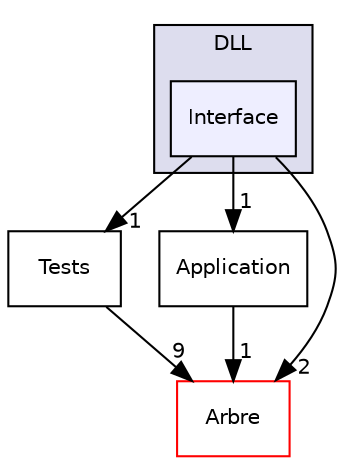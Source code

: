digraph "DLL/Interface" {
  compound=true
  node [ fontsize="10", fontname="Helvetica"];
  edge [ labelfontsize="10", labelfontname="Helvetica"];
  subgraph clusterdir_8f231bbbd90d174e51ca0653d136090e {
    graph [ bgcolor="#ddddee", pencolor="black", label="DLL" fontname="Helvetica", fontsize="10", URL="dir_8f231bbbd90d174e51ca0653d136090e.html"]
  dir_61690e5f703465734d629f68e7c0a37a [shape=box, label="Interface", style="filled", fillcolor="#eeeeff", pencolor="black", URL="dir_61690e5f703465734d629f68e7c0a37a.html"];
  }
  dir_8de835cac9bfe0ea239a73fba13ce259 [shape=box label="Tests" URL="dir_8de835cac9bfe0ea239a73fba13ce259.html"];
  dir_91dff54cac5da9924a0b9839a2e4c127 [shape=box label="Application" URL="dir_91dff54cac5da9924a0b9839a2e4c127.html"];
  dir_f9961c367f89cf83b005a4e7d2eeec99 [shape=box label="Arbre" fillcolor="white" style="filled" color="red" URL="dir_f9961c367f89cf83b005a4e7d2eeec99.html"];
  dir_8de835cac9bfe0ea239a73fba13ce259->dir_f9961c367f89cf83b005a4e7d2eeec99 [headlabel="9", labeldistance=1.5 headhref="dir_000006_000002.html"];
  dir_61690e5f703465734d629f68e7c0a37a->dir_8de835cac9bfe0ea239a73fba13ce259 [headlabel="1", labeldistance=1.5 headhref="dir_000005_000006.html"];
  dir_61690e5f703465734d629f68e7c0a37a->dir_91dff54cac5da9924a0b9839a2e4c127 [headlabel="1", labeldistance=1.5 headhref="dir_000005_000001.html"];
  dir_61690e5f703465734d629f68e7c0a37a->dir_f9961c367f89cf83b005a4e7d2eeec99 [headlabel="2", labeldistance=1.5 headhref="dir_000005_000002.html"];
  dir_91dff54cac5da9924a0b9839a2e4c127->dir_f9961c367f89cf83b005a4e7d2eeec99 [headlabel="1", labeldistance=1.5 headhref="dir_000001_000002.html"];
}
